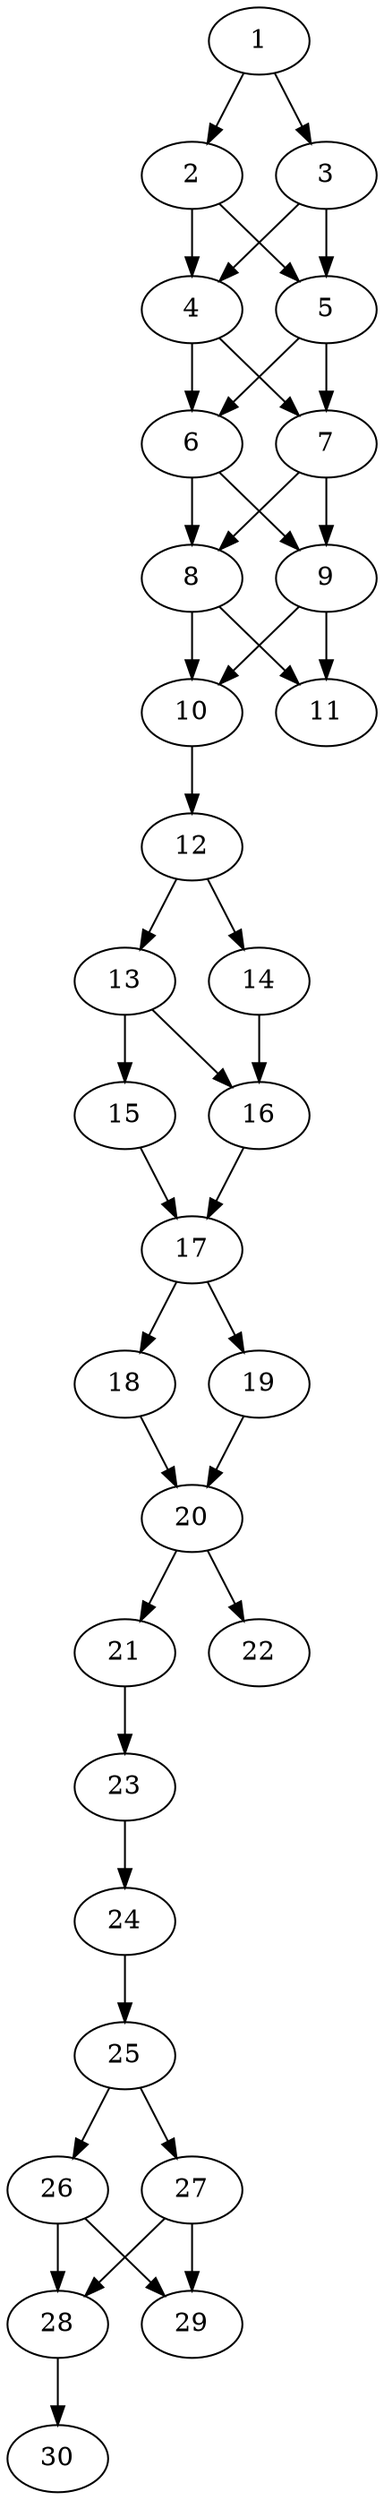 // DAG automatically generated by daggen at Thu Oct  3 14:04:19 2019
// ./daggen --dot -n 30 --ccr 0.3 --fat 0.3 --regular 0.5 --density 0.9 --mindata 5242880 --maxdata 52428800 
digraph G {
  1 [size="153951573", alpha="0.15", expect_size="46185472"] 
  1 -> 2 [size ="46185472"]
  1 -> 3 [size ="46185472"]
  2 [size="36205227", alpha="0.04", expect_size="10861568"] 
  2 -> 4 [size ="10861568"]
  2 -> 5 [size ="10861568"]
  3 [size="62788267", alpha="0.18", expect_size="18836480"] 
  3 -> 4 [size ="18836480"]
  3 -> 5 [size ="18836480"]
  4 [size="167645867", alpha="0.17", expect_size="50293760"] 
  4 -> 6 [size ="50293760"]
  4 -> 7 [size ="50293760"]
  5 [size="22521173", alpha="0.11", expect_size="6756352"] 
  5 -> 6 [size ="6756352"]
  5 -> 7 [size ="6756352"]
  6 [size="139677013", alpha="0.11", expect_size="41903104"] 
  6 -> 8 [size ="41903104"]
  6 -> 9 [size ="41903104"]
  7 [size="42868053", alpha="0.10", expect_size="12860416"] 
  7 -> 8 [size ="12860416"]
  7 -> 9 [size ="12860416"]
  8 [size="49578667", alpha="0.15", expect_size="14873600"] 
  8 -> 10 [size ="14873600"]
  8 -> 11 [size ="14873600"]
  9 [size="157300053", alpha="0.15", expect_size="47190016"] 
  9 -> 10 [size ="47190016"]
  9 -> 11 [size ="47190016"]
  10 [size="37522773", alpha="0.05", expect_size="11256832"] 
  10 -> 12 [size ="11256832"]
  11 [size="108035413", alpha="0.11", expect_size="32410624"] 
  12 [size="66976427", alpha="0.18", expect_size="20092928"] 
  12 -> 13 [size ="20092928"]
  12 -> 14 [size ="20092928"]
  13 [size="102266880", alpha="0.08", expect_size="30680064"] 
  13 -> 15 [size ="30680064"]
  13 -> 16 [size ="30680064"]
  14 [size="83834880", alpha="0.17", expect_size="25150464"] 
  14 -> 16 [size ="25150464"]
  15 [size="62887253", alpha="0.06", expect_size="18866176"] 
  15 -> 17 [size ="18866176"]
  16 [size="152265387", alpha="0.05", expect_size="45679616"] 
  16 -> 17 [size ="45679616"]
  17 [size="79209813", alpha="0.15", expect_size="23762944"] 
  17 -> 18 [size ="23762944"]
  17 -> 19 [size ="23762944"]
  18 [size="159170560", alpha="0.16", expect_size="47751168"] 
  18 -> 20 [size ="47751168"]
  19 [size="118838613", alpha="0.00", expect_size="35651584"] 
  19 -> 20 [size ="35651584"]
  20 [size="78848000", alpha="0.01", expect_size="23654400"] 
  20 -> 21 [size ="23654400"]
  20 -> 22 [size ="23654400"]
  21 [size="121040213", alpha="0.19", expect_size="36312064"] 
  21 -> 23 [size ="36312064"]
  22 [size="54125227", alpha="0.19", expect_size="16237568"] 
  23 [size="35478187", alpha="0.05", expect_size="10643456"] 
  23 -> 24 [size ="10643456"]
  24 [size="100642133", alpha="0.10", expect_size="30192640"] 
  24 -> 25 [size ="30192640"]
  25 [size="78632960", alpha="0.16", expect_size="23589888"] 
  25 -> 26 [size ="23589888"]
  25 -> 27 [size ="23589888"]
  26 [size="122839040", alpha="0.18", expect_size="36851712"] 
  26 -> 28 [size ="36851712"]
  26 -> 29 [size ="36851712"]
  27 [size="162870613", alpha="0.02", expect_size="48861184"] 
  27 -> 28 [size ="48861184"]
  27 -> 29 [size ="48861184"]
  28 [size="124173653", alpha="0.11", expect_size="37252096"] 
  28 -> 30 [size ="37252096"]
  29 [size="92975787", alpha="0.17", expect_size="27892736"] 
  30 [size="96552960", alpha="0.06", expect_size="28965888"] 
}

